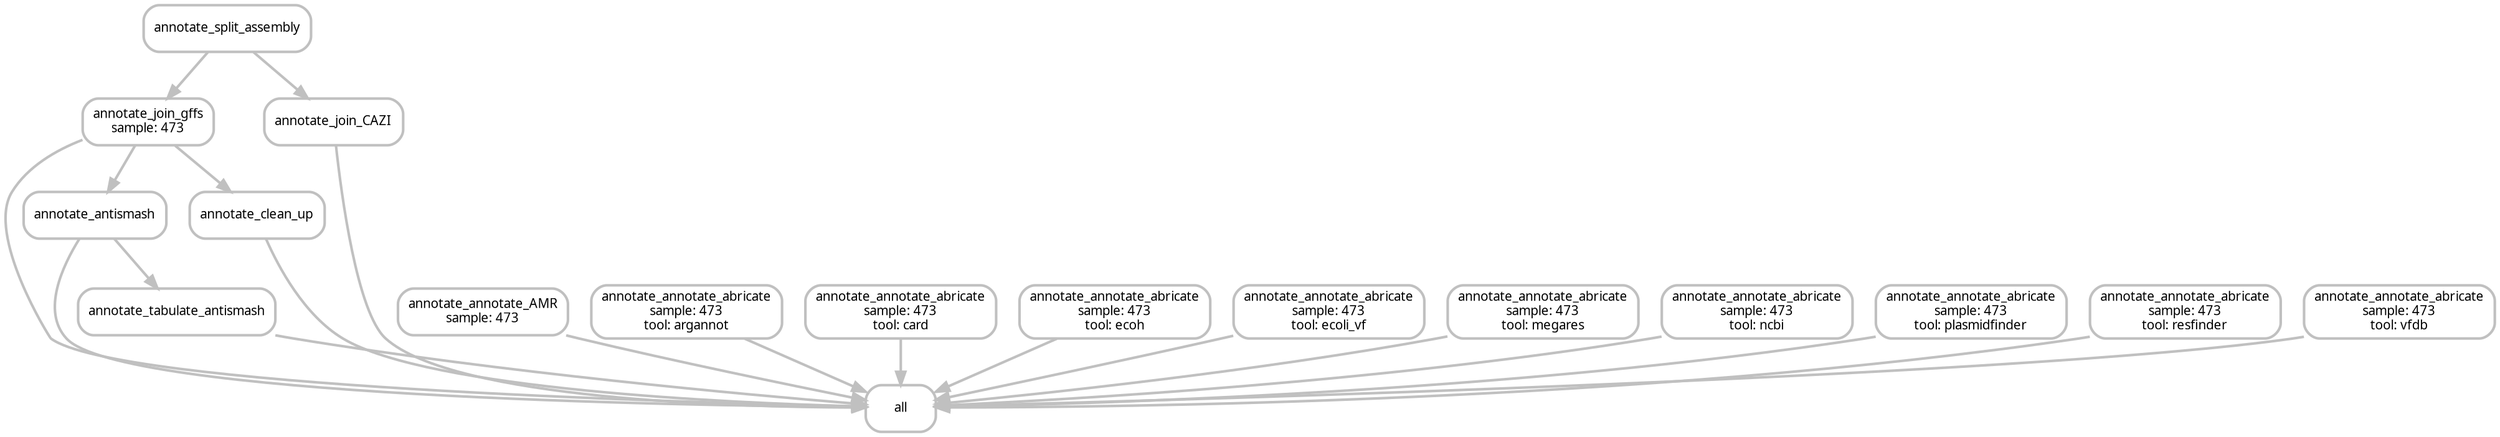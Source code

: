 digraph snakemake_dag {
    graph[bgcolor=white, margin=0];
    node[shape=box, style=rounded, fontname=sans,                 fontsize=10, penwidth=2];
    edge[penwidth=2, color=grey];
	0[label = "all", color = "grey", style="rounded"];
	1[label = "annotate_antismash", color = "grey", style="rounded"];
	2[label = "annotate_split_assembly", color = "grey", style="rounded"];
	3[label = "annotate_tabulate_antismash", color = "grey", style="rounded"];
	4[label = "annotate_annotate_AMR\nsample: 473", color = "grey", style="rounded"];
	5[label = "annotate_annotate_abricate\nsample: 473\ntool: argannot", color = "grey", style="rounded"];
	6[label = "annotate_annotate_abricate\nsample: 473\ntool: card", color = "grey", style="rounded"];
	7[label = "annotate_annotate_abricate\nsample: 473\ntool: ecoh", color = "grey", style="rounded"];
	8[label = "annotate_annotate_abricate\nsample: 473\ntool: ecoli_vf", color = "grey", style="rounded"];
	9[label = "annotate_annotate_abricate\nsample: 473\ntool: megares", color = "grey", style="rounded"];
	10[label = "annotate_annotate_abricate\nsample: 473\ntool: ncbi", color = "grey", style="rounded"];
	11[label = "annotate_annotate_abricate\nsample: 473\ntool: plasmidfinder", color = "grey", style="rounded"];
	12[label = "annotate_annotate_abricate\nsample: 473\ntool: resfinder", color = "grey", style="rounded"];
	13[label = "annotate_annotate_abricate\nsample: 473\ntool: vfdb", color = "grey", style="rounded"];
	14[label = "annotate_clean_up", color = "grey", style="rounded"];
	15[label = "annotate_join_gffs\nsample: 473", color = "grey", style="rounded"];
	16[label = "annotate_join_CAZI", color = "grey", style="rounded"];
	1 -> 0
	3 -> 0
	4 -> 0
	5 -> 0
	6 -> 0
	7 -> 0
	8 -> 0
	9 -> 0
	10 -> 0
	11 -> 0
	12 -> 0
	13 -> 0
	14 -> 0
	15 -> 0
	16 -> 0
	15 -> 1
	1 -> 3
	15 -> 14
	2 -> 15
	2 -> 16
}            
